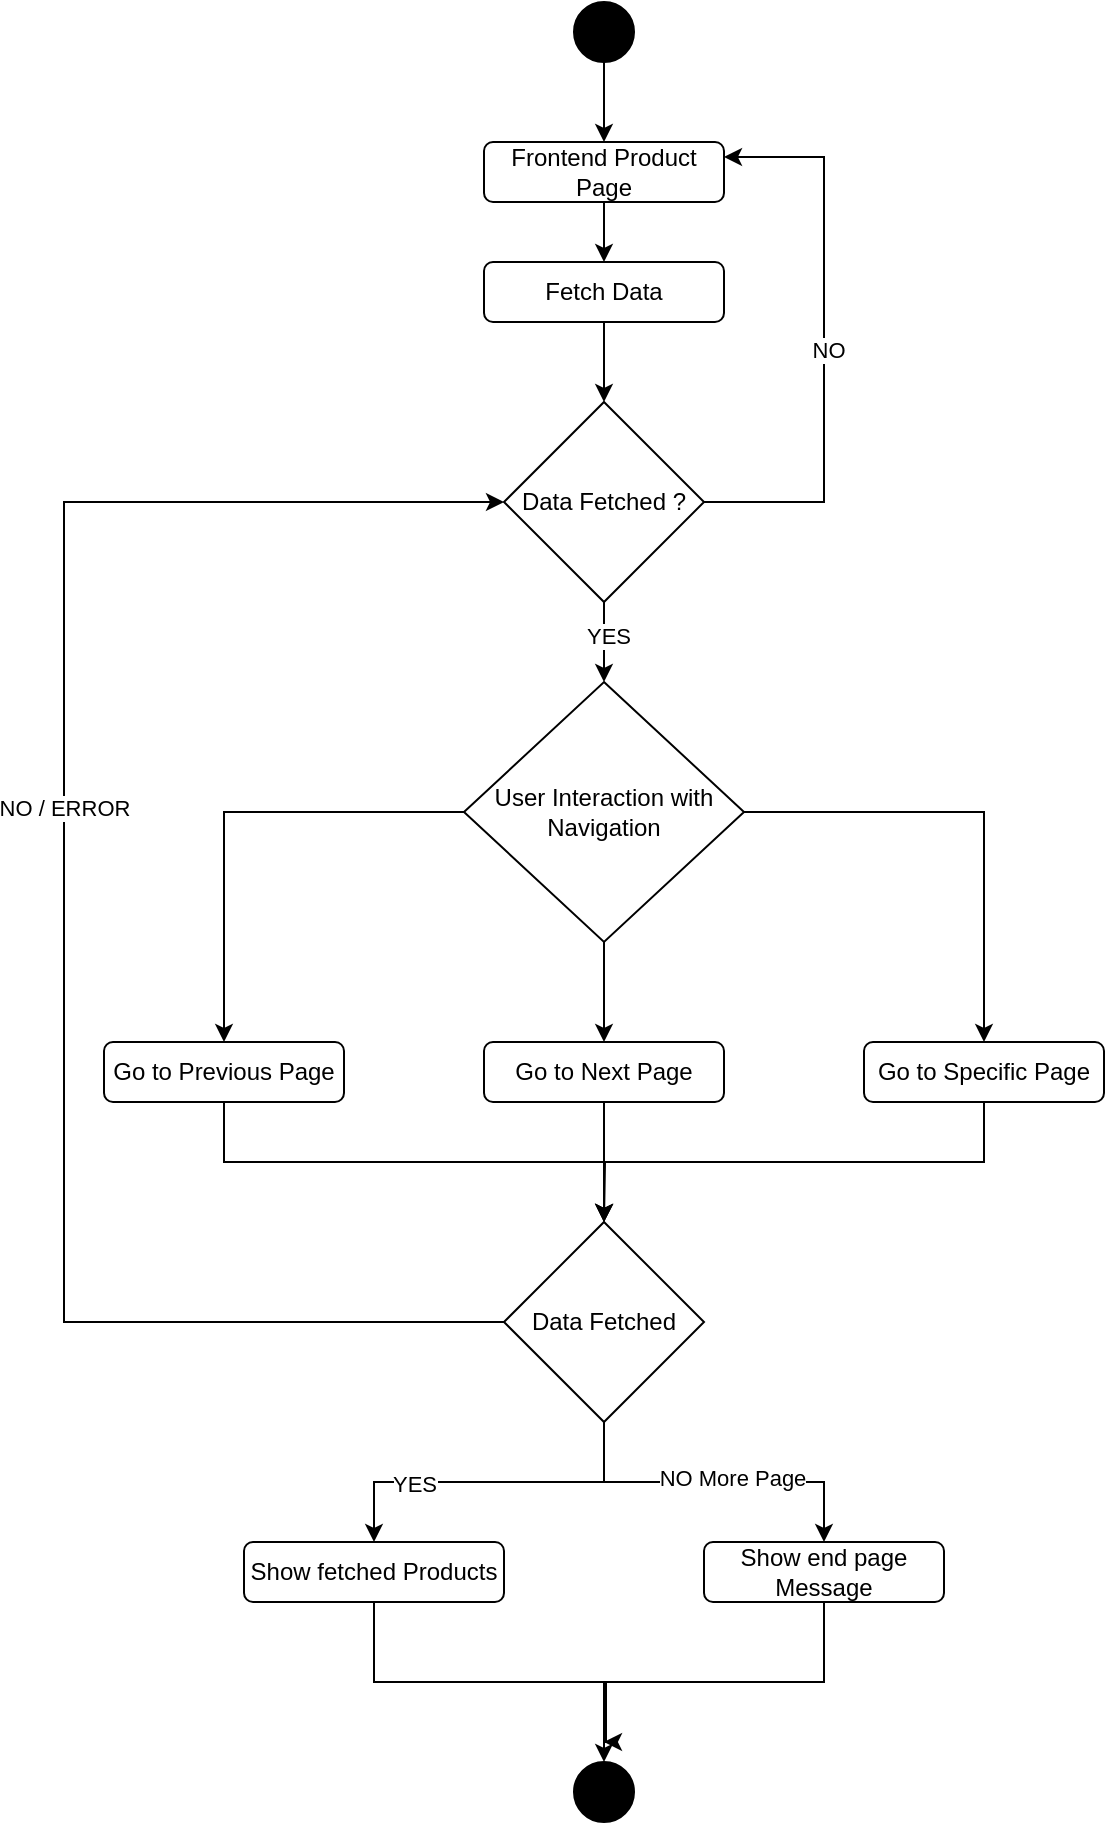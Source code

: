 <mxfile version="24.6.4" type="device">
  <diagram id="C5RBs43oDa-KdzZeNtuy" name="Page-1">
    <mxGraphModel dx="1659" dy="642" grid="1" gridSize="10" guides="1" tooltips="1" connect="1" arrows="1" fold="1" page="1" pageScale="1" pageWidth="827" pageHeight="1169" math="0" shadow="0">
      <root>
        <mxCell id="WIyWlLk6GJQsqaUBKTNV-0" />
        <mxCell id="WIyWlLk6GJQsqaUBKTNV-1" parent="WIyWlLk6GJQsqaUBKTNV-0" />
        <mxCell id="kRf2rMB7IYG2mLULR6Lo-13" style="edgeStyle=orthogonalEdgeStyle;rounded=0;orthogonalLoop=1;jettySize=auto;html=1;exitX=0.5;exitY=1;exitDx=0;exitDy=0;entryX=0.5;entryY=0;entryDx=0;entryDy=0;" edge="1" parent="WIyWlLk6GJQsqaUBKTNV-1" source="kRf2rMB7IYG2mLULR6Lo-1" target="kRf2rMB7IYG2mLULR6Lo-2">
          <mxGeometry relative="1" as="geometry" />
        </mxCell>
        <mxCell id="kRf2rMB7IYG2mLULR6Lo-1" value="Frontend Product Page" style="rounded=1;whiteSpace=wrap;html=1;" vertex="1" parent="WIyWlLk6GJQsqaUBKTNV-1">
          <mxGeometry x="350" y="110" width="120" height="30" as="geometry" />
        </mxCell>
        <mxCell id="kRf2rMB7IYG2mLULR6Lo-6" style="edgeStyle=orthogonalEdgeStyle;rounded=0;orthogonalLoop=1;jettySize=auto;html=1;exitX=0.5;exitY=1;exitDx=0;exitDy=0;entryX=0.5;entryY=0;entryDx=0;entryDy=0;" edge="1" parent="WIyWlLk6GJQsqaUBKTNV-1" source="kRf2rMB7IYG2mLULR6Lo-2" target="kRf2rMB7IYG2mLULR6Lo-4">
          <mxGeometry relative="1" as="geometry" />
        </mxCell>
        <mxCell id="kRf2rMB7IYG2mLULR6Lo-2" value="Fetch Data&lt;span style=&quot;caret-color: rgba(0, 0, 0, 0); color: rgba(0, 0, 0, 0); font-family: monospace; font-size: 0px; text-align: start; white-space: nowrap;&quot;&gt;%3CmxGraphModel%3E%3Croot%3E%3CmxCell%20id%3D%220%22%2F%3E%3CmxCell%20id%3D%221%22%20parent%3D%220%22%2F%3E%3CmxCell%20id%3D%222%22%20value%3D%22Frontend%20Product%20Page%22%20style%3D%22rounded%3D1%3BwhiteSpace%3Dwrap%3Bhtml%3D1%3B%22%20vertex%3D%221%22%20parent%3D%221%22%3E%3CmxGeometry%20x%3D%22350%22%20y%3D%22110%22%20width%3D%22120%22%20height%3D%2230%22%20as%3D%22geometry%22%2F%3E%3C%2FmxCell%3E%3C%2Froot%3E%3C%2FmxGraphModel%3E&lt;/span&gt;" style="rounded=1;whiteSpace=wrap;html=1;" vertex="1" parent="WIyWlLk6GJQsqaUBKTNV-1">
          <mxGeometry x="350" y="170" width="120" height="30" as="geometry" />
        </mxCell>
        <mxCell id="kRf2rMB7IYG2mLULR6Lo-5" style="edgeStyle=orthogonalEdgeStyle;rounded=0;orthogonalLoop=1;jettySize=auto;html=1;exitX=1;exitY=0.5;exitDx=0;exitDy=0;entryX=1;entryY=0.25;entryDx=0;entryDy=0;" edge="1" parent="WIyWlLk6GJQsqaUBKTNV-1" source="kRf2rMB7IYG2mLULR6Lo-4" target="kRf2rMB7IYG2mLULR6Lo-1">
          <mxGeometry relative="1" as="geometry">
            <Array as="points">
              <mxPoint x="520" y="290" />
              <mxPoint x="520" y="118" />
            </Array>
          </mxGeometry>
        </mxCell>
        <mxCell id="kRf2rMB7IYG2mLULR6Lo-10" value="NO" style="edgeLabel;html=1;align=center;verticalAlign=middle;resizable=0;points=[];" vertex="1" connectable="0" parent="kRf2rMB7IYG2mLULR6Lo-5">
          <mxGeometry x="-0.037" y="-2" relative="1" as="geometry">
            <mxPoint as="offset" />
          </mxGeometry>
        </mxCell>
        <mxCell id="kRf2rMB7IYG2mLULR6Lo-8" style="edgeStyle=orthogonalEdgeStyle;rounded=0;orthogonalLoop=1;jettySize=auto;html=1;exitX=0.5;exitY=1;exitDx=0;exitDy=0;entryX=0.5;entryY=0;entryDx=0;entryDy=0;" edge="1" parent="WIyWlLk6GJQsqaUBKTNV-1" source="kRf2rMB7IYG2mLULR6Lo-4" target="kRf2rMB7IYG2mLULR6Lo-7">
          <mxGeometry relative="1" as="geometry" />
        </mxCell>
        <mxCell id="kRf2rMB7IYG2mLULR6Lo-9" value="YES" style="edgeLabel;html=1;align=center;verticalAlign=middle;resizable=0;points=[];" vertex="1" connectable="0" parent="kRf2rMB7IYG2mLULR6Lo-8">
          <mxGeometry x="-0.15" y="2" relative="1" as="geometry">
            <mxPoint as="offset" />
          </mxGeometry>
        </mxCell>
        <mxCell id="kRf2rMB7IYG2mLULR6Lo-4" value="Data Fetched ?" style="rhombus;whiteSpace=wrap;html=1;" vertex="1" parent="WIyWlLk6GJQsqaUBKTNV-1">
          <mxGeometry x="360" y="240" width="100" height="100" as="geometry" />
        </mxCell>
        <mxCell id="kRf2rMB7IYG2mLULR6Lo-27" style="edgeStyle=orthogonalEdgeStyle;rounded=0;orthogonalLoop=1;jettySize=auto;html=1;exitX=0;exitY=0.5;exitDx=0;exitDy=0;" edge="1" parent="WIyWlLk6GJQsqaUBKTNV-1" source="kRf2rMB7IYG2mLULR6Lo-7" target="kRf2rMB7IYG2mLULR6Lo-14">
          <mxGeometry relative="1" as="geometry" />
        </mxCell>
        <mxCell id="kRf2rMB7IYG2mLULR6Lo-28" style="edgeStyle=orthogonalEdgeStyle;rounded=0;orthogonalLoop=1;jettySize=auto;html=1;exitX=1;exitY=0.5;exitDx=0;exitDy=0;" edge="1" parent="WIyWlLk6GJQsqaUBKTNV-1" source="kRf2rMB7IYG2mLULR6Lo-7" target="kRf2rMB7IYG2mLULR6Lo-16">
          <mxGeometry relative="1" as="geometry" />
        </mxCell>
        <mxCell id="kRf2rMB7IYG2mLULR6Lo-29" style="edgeStyle=orthogonalEdgeStyle;rounded=0;orthogonalLoop=1;jettySize=auto;html=1;exitX=0.5;exitY=1;exitDx=0;exitDy=0;entryX=0.5;entryY=0;entryDx=0;entryDy=0;" edge="1" parent="WIyWlLk6GJQsqaUBKTNV-1" source="kRf2rMB7IYG2mLULR6Lo-7" target="kRf2rMB7IYG2mLULR6Lo-15">
          <mxGeometry relative="1" as="geometry" />
        </mxCell>
        <mxCell id="kRf2rMB7IYG2mLULR6Lo-7" value="User Interaction with Navigation" style="rhombus;whiteSpace=wrap;html=1;" vertex="1" parent="WIyWlLk6GJQsqaUBKTNV-1">
          <mxGeometry x="340" y="380" width="140" height="130" as="geometry" />
        </mxCell>
        <mxCell id="kRf2rMB7IYG2mLULR6Lo-12" style="edgeStyle=orthogonalEdgeStyle;rounded=0;orthogonalLoop=1;jettySize=auto;html=1;exitX=0.5;exitY=1;exitDx=0;exitDy=0;entryX=0.5;entryY=0;entryDx=0;entryDy=0;" edge="1" parent="WIyWlLk6GJQsqaUBKTNV-1" source="kRf2rMB7IYG2mLULR6Lo-11" target="kRf2rMB7IYG2mLULR6Lo-1">
          <mxGeometry relative="1" as="geometry" />
        </mxCell>
        <mxCell id="kRf2rMB7IYG2mLULR6Lo-11" value="" style="ellipse;whiteSpace=wrap;html=1;aspect=fixed;fillColor=#000000;" vertex="1" parent="WIyWlLk6GJQsqaUBKTNV-1">
          <mxGeometry x="395" y="40" width="30" height="30" as="geometry" />
        </mxCell>
        <mxCell id="kRf2rMB7IYG2mLULR6Lo-24" style="edgeStyle=orthogonalEdgeStyle;rounded=0;orthogonalLoop=1;jettySize=auto;html=1;exitX=0.5;exitY=1;exitDx=0;exitDy=0;entryX=0.5;entryY=0;entryDx=0;entryDy=0;" edge="1" parent="WIyWlLk6GJQsqaUBKTNV-1" source="kRf2rMB7IYG2mLULR6Lo-14" target="kRf2rMB7IYG2mLULR6Lo-17">
          <mxGeometry relative="1" as="geometry" />
        </mxCell>
        <mxCell id="kRf2rMB7IYG2mLULR6Lo-14" value="Go to Previous Page" style="rounded=1;whiteSpace=wrap;html=1;" vertex="1" parent="WIyWlLk6GJQsqaUBKTNV-1">
          <mxGeometry x="160" y="560" width="120" height="30" as="geometry" />
        </mxCell>
        <mxCell id="kRf2rMB7IYG2mLULR6Lo-26" style="edgeStyle=orthogonalEdgeStyle;rounded=0;orthogonalLoop=1;jettySize=auto;html=1;exitX=0.5;exitY=1;exitDx=0;exitDy=0;" edge="1" parent="WIyWlLk6GJQsqaUBKTNV-1" source="kRf2rMB7IYG2mLULR6Lo-15">
          <mxGeometry relative="1" as="geometry">
            <mxPoint x="410" y="650" as="targetPoint" />
          </mxGeometry>
        </mxCell>
        <mxCell id="kRf2rMB7IYG2mLULR6Lo-15" value="Go to Next Page" style="rounded=1;whiteSpace=wrap;html=1;" vertex="1" parent="WIyWlLk6GJQsqaUBKTNV-1">
          <mxGeometry x="350" y="560" width="120" height="30" as="geometry" />
        </mxCell>
        <mxCell id="kRf2rMB7IYG2mLULR6Lo-25" style="edgeStyle=orthogonalEdgeStyle;rounded=0;orthogonalLoop=1;jettySize=auto;html=1;exitX=0.5;exitY=1;exitDx=0;exitDy=0;" edge="1" parent="WIyWlLk6GJQsqaUBKTNV-1" source="kRf2rMB7IYG2mLULR6Lo-16">
          <mxGeometry relative="1" as="geometry">
            <mxPoint x="410" y="650" as="targetPoint" />
          </mxGeometry>
        </mxCell>
        <mxCell id="kRf2rMB7IYG2mLULR6Lo-16" value="Go to Specific Page" style="rounded=1;whiteSpace=wrap;html=1;" vertex="1" parent="WIyWlLk6GJQsqaUBKTNV-1">
          <mxGeometry x="540" y="560" width="120" height="30" as="geometry" />
        </mxCell>
        <mxCell id="kRf2rMB7IYG2mLULR6Lo-30" style="edgeStyle=orthogonalEdgeStyle;rounded=0;orthogonalLoop=1;jettySize=auto;html=1;exitX=0;exitY=0.5;exitDx=0;exitDy=0;entryX=0;entryY=0.5;entryDx=0;entryDy=0;" edge="1" parent="WIyWlLk6GJQsqaUBKTNV-1" source="kRf2rMB7IYG2mLULR6Lo-17" target="kRf2rMB7IYG2mLULR6Lo-4">
          <mxGeometry relative="1" as="geometry">
            <Array as="points">
              <mxPoint x="140" y="700" />
              <mxPoint x="140" y="290" />
            </Array>
          </mxGeometry>
        </mxCell>
        <mxCell id="kRf2rMB7IYG2mLULR6Lo-31" value="NO / ERROR" style="edgeLabel;html=1;align=center;verticalAlign=middle;resizable=0;points=[];" vertex="1" connectable="0" parent="kRf2rMB7IYG2mLULR6Lo-30">
          <mxGeometry x="0.122" relative="1" as="geometry">
            <mxPoint as="offset" />
          </mxGeometry>
        </mxCell>
        <mxCell id="kRf2rMB7IYG2mLULR6Lo-32" style="edgeStyle=orthogonalEdgeStyle;rounded=0;orthogonalLoop=1;jettySize=auto;html=1;exitX=0.5;exitY=1;exitDx=0;exitDy=0;entryX=0.5;entryY=0;entryDx=0;entryDy=0;" edge="1" parent="WIyWlLk6GJQsqaUBKTNV-1" source="kRf2rMB7IYG2mLULR6Lo-17" target="kRf2rMB7IYG2mLULR6Lo-18">
          <mxGeometry relative="1" as="geometry" />
        </mxCell>
        <mxCell id="kRf2rMB7IYG2mLULR6Lo-34" value="YES" style="edgeLabel;html=1;align=center;verticalAlign=middle;resizable=0;points=[];" vertex="1" connectable="0" parent="kRf2rMB7IYG2mLULR6Lo-32">
          <mxGeometry x="0.429" y="1" relative="1" as="geometry">
            <mxPoint as="offset" />
          </mxGeometry>
        </mxCell>
        <mxCell id="kRf2rMB7IYG2mLULR6Lo-33" style="edgeStyle=orthogonalEdgeStyle;rounded=0;orthogonalLoop=1;jettySize=auto;html=1;exitX=0.5;exitY=1;exitDx=0;exitDy=0;entryX=0.5;entryY=0;entryDx=0;entryDy=0;" edge="1" parent="WIyWlLk6GJQsqaUBKTNV-1" source="kRf2rMB7IYG2mLULR6Lo-17" target="kRf2rMB7IYG2mLULR6Lo-20">
          <mxGeometry relative="1" as="geometry" />
        </mxCell>
        <mxCell id="kRf2rMB7IYG2mLULR6Lo-35" value="NO More Page" style="edgeLabel;html=1;align=center;verticalAlign=middle;resizable=0;points=[];" vertex="1" connectable="0" parent="kRf2rMB7IYG2mLULR6Lo-33">
          <mxGeometry x="0.106" y="2" relative="1" as="geometry">
            <mxPoint as="offset" />
          </mxGeometry>
        </mxCell>
        <mxCell id="kRf2rMB7IYG2mLULR6Lo-17" value="Data Fetched" style="rhombus;whiteSpace=wrap;html=1;" vertex="1" parent="WIyWlLk6GJQsqaUBKTNV-1">
          <mxGeometry x="360" y="650" width="100" height="100" as="geometry" />
        </mxCell>
        <mxCell id="kRf2rMB7IYG2mLULR6Lo-22" style="edgeStyle=orthogonalEdgeStyle;rounded=0;orthogonalLoop=1;jettySize=auto;html=1;exitX=0.5;exitY=1;exitDx=0;exitDy=0;entryX=0.5;entryY=0;entryDx=0;entryDy=0;" edge="1" parent="WIyWlLk6GJQsqaUBKTNV-1" source="kRf2rMB7IYG2mLULR6Lo-18" target="kRf2rMB7IYG2mLULR6Lo-21">
          <mxGeometry relative="1" as="geometry" />
        </mxCell>
        <mxCell id="kRf2rMB7IYG2mLULR6Lo-18" value="Show fetched Products" style="rounded=1;whiteSpace=wrap;html=1;" vertex="1" parent="WIyWlLk6GJQsqaUBKTNV-1">
          <mxGeometry x="230" y="810" width="130" height="30" as="geometry" />
        </mxCell>
        <mxCell id="kRf2rMB7IYG2mLULR6Lo-23" style="edgeStyle=orthogonalEdgeStyle;rounded=0;orthogonalLoop=1;jettySize=auto;html=1;exitX=0.5;exitY=1;exitDx=0;exitDy=0;" edge="1" parent="WIyWlLk6GJQsqaUBKTNV-1" source="kRf2rMB7IYG2mLULR6Lo-20">
          <mxGeometry relative="1" as="geometry">
            <mxPoint x="410" y="910" as="targetPoint" />
            <Array as="points">
              <mxPoint x="520" y="880" />
              <mxPoint x="411" y="880" />
            </Array>
          </mxGeometry>
        </mxCell>
        <mxCell id="kRf2rMB7IYG2mLULR6Lo-20" value="Show end page Message" style="rounded=1;whiteSpace=wrap;html=1;" vertex="1" parent="WIyWlLk6GJQsqaUBKTNV-1">
          <mxGeometry x="460" y="810" width="120" height="30" as="geometry" />
        </mxCell>
        <mxCell id="kRf2rMB7IYG2mLULR6Lo-21" value="" style="ellipse;whiteSpace=wrap;html=1;aspect=fixed;fillColor=#000000;" vertex="1" parent="WIyWlLk6GJQsqaUBKTNV-1">
          <mxGeometry x="395" y="920" width="30" height="30" as="geometry" />
        </mxCell>
      </root>
    </mxGraphModel>
  </diagram>
</mxfile>
